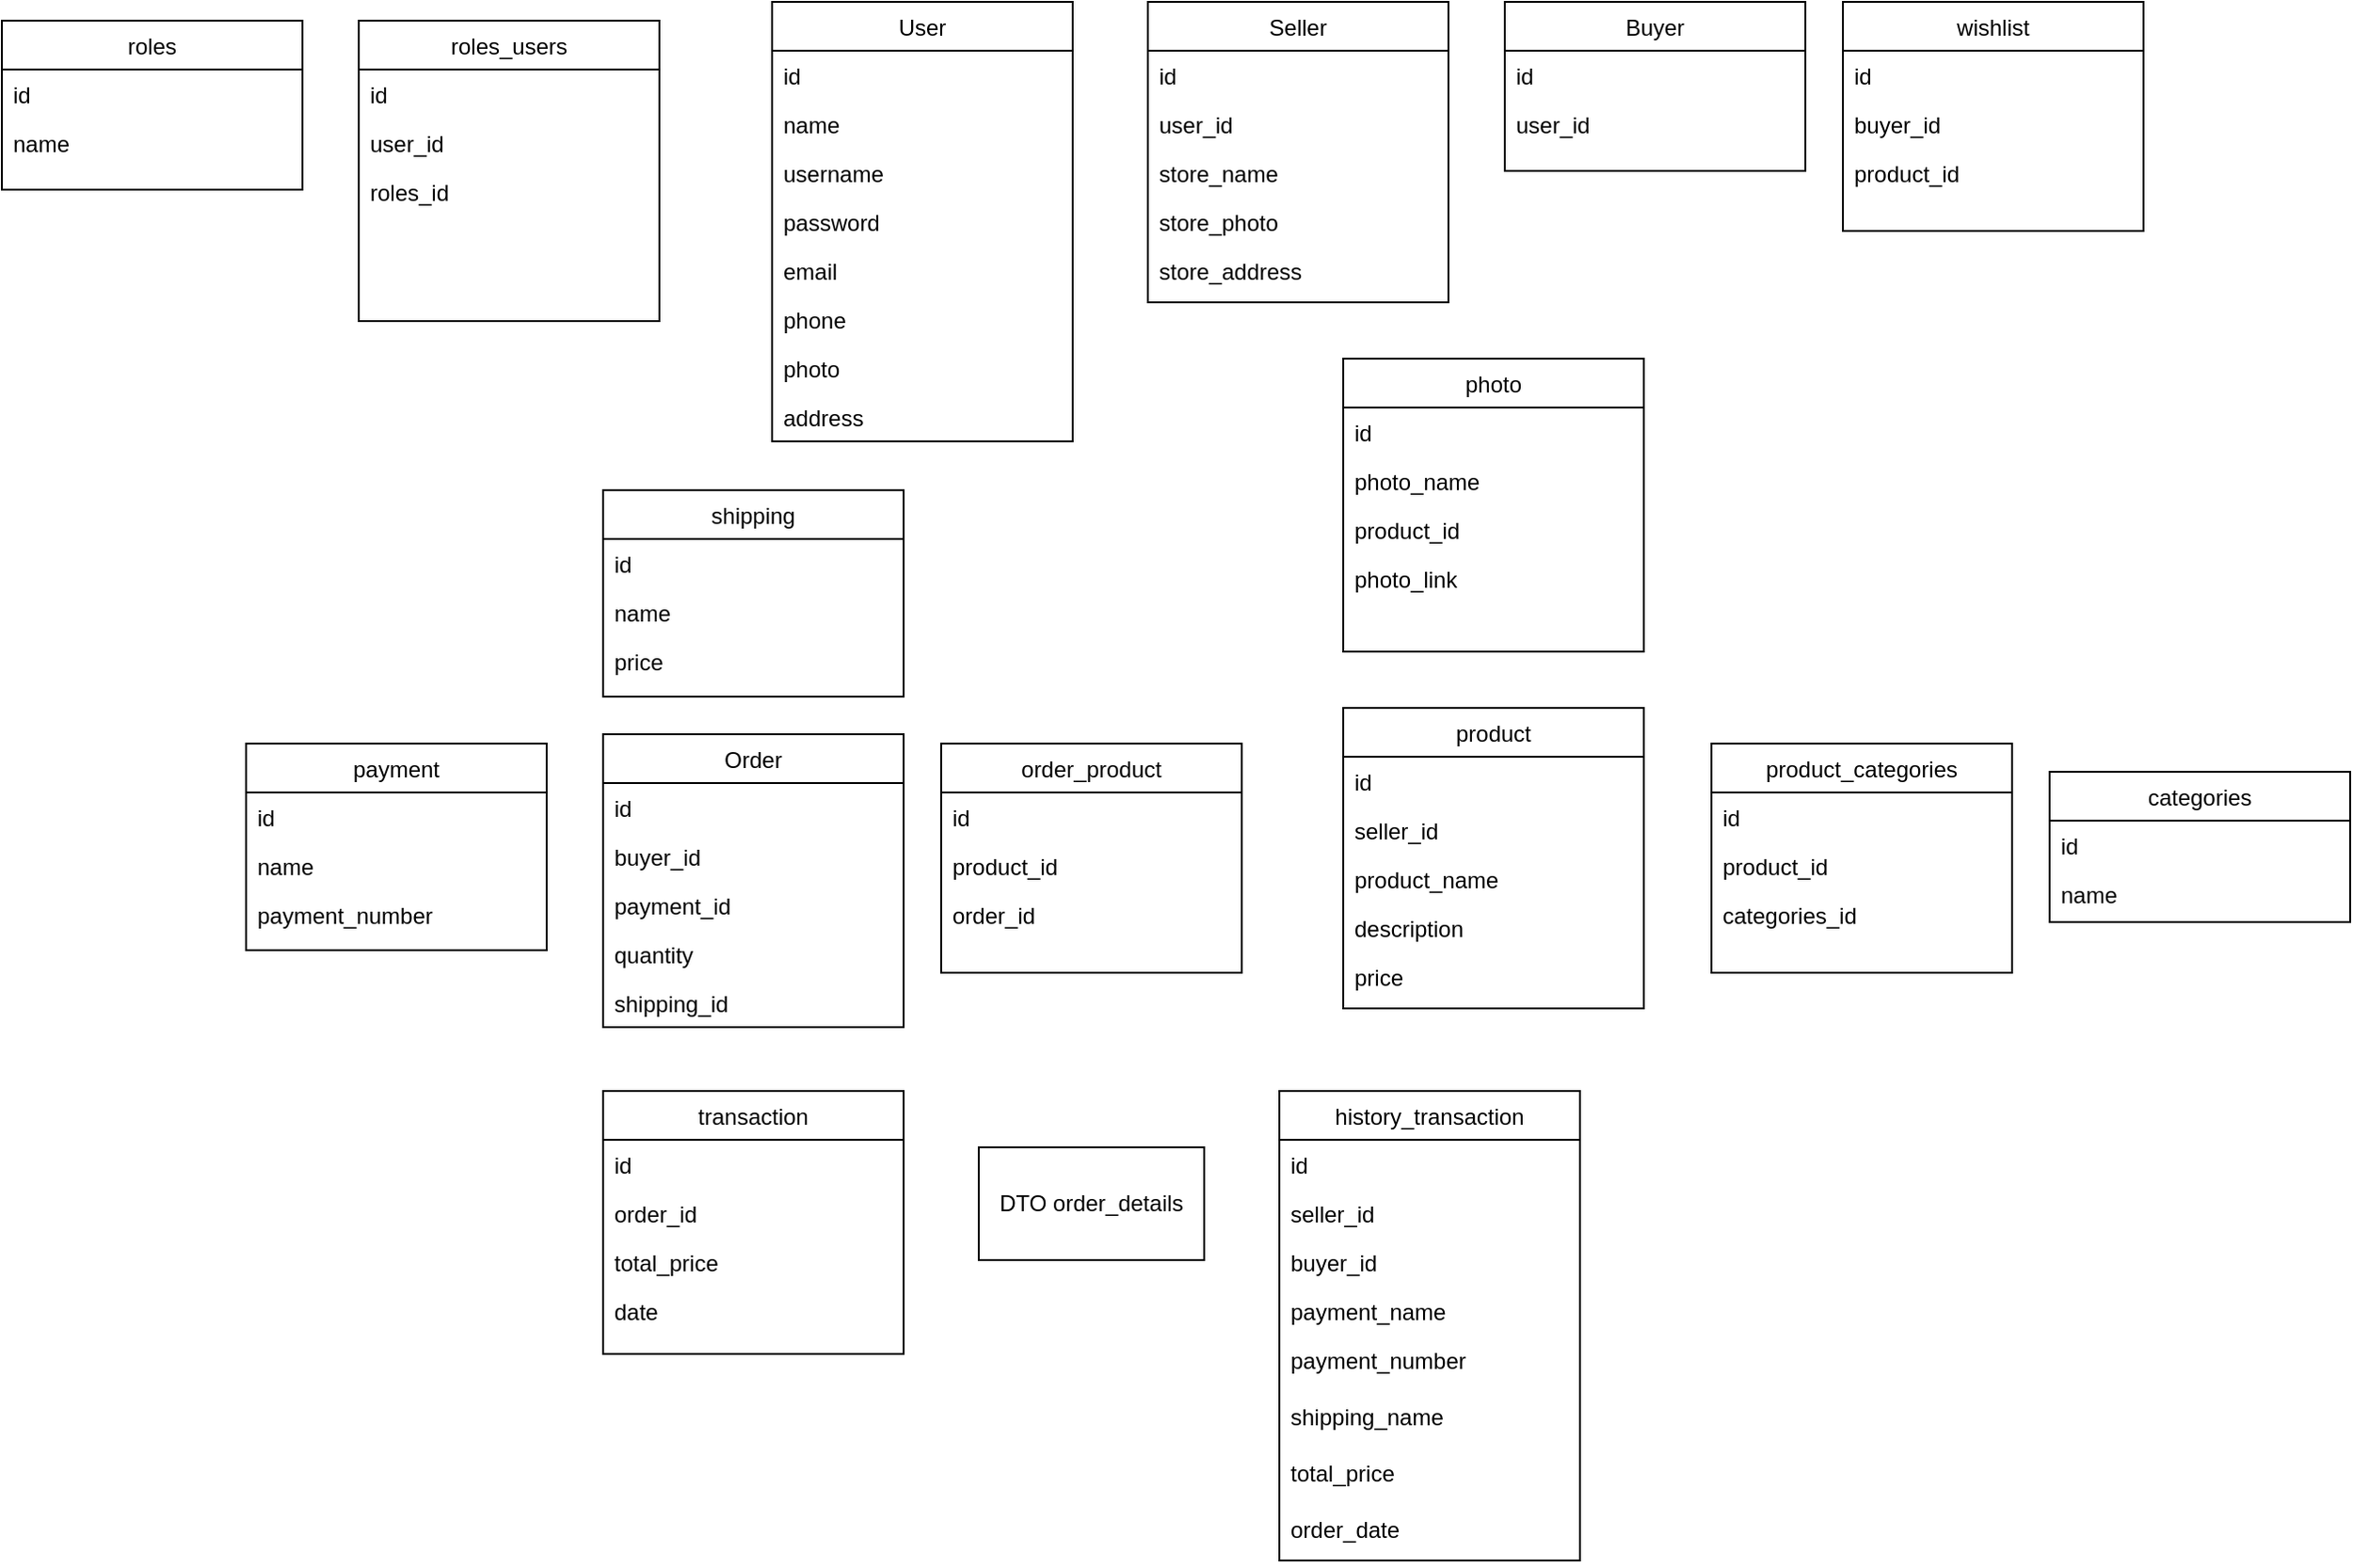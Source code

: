 <mxfile version="20.2.2" type="device"><diagram id="C5RBs43oDa-KdzZeNtuy" name="Page-1"><mxGraphModel dx="2367" dy="703" grid="1" gridSize="10" guides="1" tooltips="1" connect="1" arrows="1" fold="1" page="1" pageScale="1" pageWidth="827" pageHeight="1169" math="0" shadow="0"><root><mxCell id="WIyWlLk6GJQsqaUBKTNV-0"/><mxCell id="WIyWlLk6GJQsqaUBKTNV-1" parent="WIyWlLk6GJQsqaUBKTNV-0"/><mxCell id="UMh3c0vYf5VwS9sEEkAV-169" value="User" style="swimlane;fontStyle=0;align=center;verticalAlign=top;childLayout=stackLayout;horizontal=1;startSize=26;horizontalStack=0;resizeParent=1;resizeLast=0;collapsible=1;marginBottom=0;rounded=0;shadow=0;strokeWidth=1;" vertex="1" parent="WIyWlLk6GJQsqaUBKTNV-1"><mxGeometry x="30" y="30" width="160" height="234" as="geometry"><mxRectangle x="210" y="540" width="160" height="26" as="alternateBounds"/></mxGeometry></mxCell><mxCell id="UMh3c0vYf5VwS9sEEkAV-170" value="id" style="text;align=left;verticalAlign=top;spacingLeft=4;spacingRight=4;overflow=hidden;rotatable=0;points=[[0,0.5],[1,0.5]];portConstraint=eastwest;" vertex="1" parent="UMh3c0vYf5VwS9sEEkAV-169"><mxGeometry y="26" width="160" height="26" as="geometry"/></mxCell><mxCell id="UMh3c0vYf5VwS9sEEkAV-171" value="name" style="text;align=left;verticalAlign=top;spacingLeft=4;spacingRight=4;overflow=hidden;rotatable=0;points=[[0,0.5],[1,0.5]];portConstraint=eastwest;rounded=0;shadow=0;html=0;" vertex="1" parent="UMh3c0vYf5VwS9sEEkAV-169"><mxGeometry y="52" width="160" height="26" as="geometry"/></mxCell><mxCell id="UMh3c0vYf5VwS9sEEkAV-172" value="username" style="text;align=left;verticalAlign=top;spacingLeft=4;spacingRight=4;overflow=hidden;rotatable=0;points=[[0,0.5],[1,0.5]];portConstraint=eastwest;rounded=0;shadow=0;html=0;" vertex="1" parent="UMh3c0vYf5VwS9sEEkAV-169"><mxGeometry y="78" width="160" height="26" as="geometry"/></mxCell><mxCell id="UMh3c0vYf5VwS9sEEkAV-173" value="password" style="text;align=left;verticalAlign=top;spacingLeft=4;spacingRight=4;overflow=hidden;rotatable=0;points=[[0,0.5],[1,0.5]];portConstraint=eastwest;rounded=0;shadow=0;html=0;" vertex="1" parent="UMh3c0vYf5VwS9sEEkAV-169"><mxGeometry y="104" width="160" height="26" as="geometry"/></mxCell><mxCell id="UMh3c0vYf5VwS9sEEkAV-174" value="email" style="text;align=left;verticalAlign=top;spacingLeft=4;spacingRight=4;overflow=hidden;rotatable=0;points=[[0,0.5],[1,0.5]];portConstraint=eastwest;rounded=0;shadow=0;html=0;" vertex="1" parent="UMh3c0vYf5VwS9sEEkAV-169"><mxGeometry y="130" width="160" height="26" as="geometry"/></mxCell><mxCell id="UMh3c0vYf5VwS9sEEkAV-175" value="phone" style="text;align=left;verticalAlign=top;spacingLeft=4;spacingRight=4;overflow=hidden;rotatable=0;points=[[0,0.5],[1,0.5]];portConstraint=eastwest;rounded=0;shadow=0;html=0;" vertex="1" parent="UMh3c0vYf5VwS9sEEkAV-169"><mxGeometry y="156" width="160" height="26" as="geometry"/></mxCell><mxCell id="UMh3c0vYf5VwS9sEEkAV-176" value="photo" style="text;align=left;verticalAlign=top;spacingLeft=4;spacingRight=4;overflow=hidden;rotatable=0;points=[[0,0.5],[1,0.5]];portConstraint=eastwest;rounded=0;shadow=0;html=0;" vertex="1" parent="UMh3c0vYf5VwS9sEEkAV-169"><mxGeometry y="182" width="160" height="26" as="geometry"/></mxCell><mxCell id="UMh3c0vYf5VwS9sEEkAV-177" value="address" style="text;align=left;verticalAlign=top;spacingLeft=4;spacingRight=4;overflow=hidden;rotatable=0;points=[[0,0.5],[1,0.5]];portConstraint=eastwest;rounded=0;shadow=0;html=0;" vertex="1" parent="UMh3c0vYf5VwS9sEEkAV-169"><mxGeometry y="208" width="160" height="26" as="geometry"/></mxCell><mxCell id="UMh3c0vYf5VwS9sEEkAV-178" value="Buyer" style="swimlane;fontStyle=0;align=center;verticalAlign=top;childLayout=stackLayout;horizontal=1;startSize=26;horizontalStack=0;resizeParent=1;resizeLast=0;collapsible=1;marginBottom=0;rounded=0;shadow=0;strokeWidth=1;" vertex="1" parent="WIyWlLk6GJQsqaUBKTNV-1"><mxGeometry x="420" y="30" width="160" height="90" as="geometry"><mxRectangle x="210" y="540" width="160" height="26" as="alternateBounds"/></mxGeometry></mxCell><mxCell id="UMh3c0vYf5VwS9sEEkAV-179" value="id" style="text;align=left;verticalAlign=top;spacingLeft=4;spacingRight=4;overflow=hidden;rotatable=0;points=[[0,0.5],[1,0.5]];portConstraint=eastwest;" vertex="1" parent="UMh3c0vYf5VwS9sEEkAV-178"><mxGeometry y="26" width="160" height="26" as="geometry"/></mxCell><mxCell id="UMh3c0vYf5VwS9sEEkAV-180" value="user_id" style="text;align=left;verticalAlign=top;spacingLeft=4;spacingRight=4;overflow=hidden;rotatable=0;points=[[0,0.5],[1,0.5]];portConstraint=eastwest;rounded=0;shadow=0;html=0;" vertex="1" parent="UMh3c0vYf5VwS9sEEkAV-178"><mxGeometry y="52" width="160" height="26" as="geometry"/></mxCell><mxCell id="UMh3c0vYf5VwS9sEEkAV-181" value="wishlist" style="swimlane;fontStyle=0;align=center;verticalAlign=top;childLayout=stackLayout;horizontal=1;startSize=26;horizontalStack=0;resizeParent=1;resizeLast=0;collapsible=1;marginBottom=0;rounded=0;shadow=0;strokeWidth=1;" vertex="1" parent="WIyWlLk6GJQsqaUBKTNV-1"><mxGeometry x="600" y="30" width="160" height="122" as="geometry"><mxRectangle x="210" y="540" width="160" height="26" as="alternateBounds"/></mxGeometry></mxCell><mxCell id="UMh3c0vYf5VwS9sEEkAV-182" value="id" style="text;align=left;verticalAlign=top;spacingLeft=4;spacingRight=4;overflow=hidden;rotatable=0;points=[[0,0.5],[1,0.5]];portConstraint=eastwest;" vertex="1" parent="UMh3c0vYf5VwS9sEEkAV-181"><mxGeometry y="26" width="160" height="26" as="geometry"/></mxCell><mxCell id="UMh3c0vYf5VwS9sEEkAV-183" value="buyer_id" style="text;align=left;verticalAlign=top;spacingLeft=4;spacingRight=4;overflow=hidden;rotatable=0;points=[[0,0.5],[1,0.5]];portConstraint=eastwest;rounded=0;shadow=0;html=0;" vertex="1" parent="UMh3c0vYf5VwS9sEEkAV-181"><mxGeometry y="52" width="160" height="26" as="geometry"/></mxCell><mxCell id="UMh3c0vYf5VwS9sEEkAV-184" value="product_id" style="text;align=left;verticalAlign=top;spacingLeft=4;spacingRight=4;overflow=hidden;rotatable=0;points=[[0,0.5],[1,0.5]];portConstraint=eastwest;rounded=0;shadow=0;html=0;" vertex="1" parent="UMh3c0vYf5VwS9sEEkAV-181"><mxGeometry y="78" width="160" height="26" as="geometry"/></mxCell><mxCell id="UMh3c0vYf5VwS9sEEkAV-185" value="Seller" style="swimlane;fontStyle=0;align=center;verticalAlign=top;childLayout=stackLayout;horizontal=1;startSize=26;horizontalStack=0;resizeParent=1;resizeLast=0;collapsible=1;marginBottom=0;rounded=0;shadow=0;strokeWidth=1;" vertex="1" parent="WIyWlLk6GJQsqaUBKTNV-1"><mxGeometry x="230" y="30" width="160" height="160" as="geometry"><mxRectangle x="210" y="540" width="160" height="26" as="alternateBounds"/></mxGeometry></mxCell><mxCell id="UMh3c0vYf5VwS9sEEkAV-186" value="id" style="text;align=left;verticalAlign=top;spacingLeft=4;spacingRight=4;overflow=hidden;rotatable=0;points=[[0,0.5],[1,0.5]];portConstraint=eastwest;" vertex="1" parent="UMh3c0vYf5VwS9sEEkAV-185"><mxGeometry y="26" width="160" height="26" as="geometry"/></mxCell><mxCell id="UMh3c0vYf5VwS9sEEkAV-187" value="user_id" style="text;align=left;verticalAlign=top;spacingLeft=4;spacingRight=4;overflow=hidden;rotatable=0;points=[[0,0.5],[1,0.5]];portConstraint=eastwest;rounded=0;shadow=0;html=0;" vertex="1" parent="UMh3c0vYf5VwS9sEEkAV-185"><mxGeometry y="52" width="160" height="26" as="geometry"/></mxCell><mxCell id="UMh3c0vYf5VwS9sEEkAV-188" value="store_name" style="text;align=left;verticalAlign=top;spacingLeft=4;spacingRight=4;overflow=hidden;rotatable=0;points=[[0,0.5],[1,0.5]];portConstraint=eastwest;rounded=0;shadow=0;html=0;" vertex="1" parent="UMh3c0vYf5VwS9sEEkAV-185"><mxGeometry y="78" width="160" height="26" as="geometry"/></mxCell><mxCell id="UMh3c0vYf5VwS9sEEkAV-189" value="store_photo" style="text;align=left;verticalAlign=top;spacingLeft=4;spacingRight=4;overflow=hidden;rotatable=0;points=[[0,0.5],[1,0.5]];portConstraint=eastwest;rounded=0;shadow=0;html=0;" vertex="1" parent="UMh3c0vYf5VwS9sEEkAV-185"><mxGeometry y="104" width="160" height="26" as="geometry"/></mxCell><mxCell id="UMh3c0vYf5VwS9sEEkAV-190" value="store_address" style="text;align=left;verticalAlign=top;spacingLeft=4;spacingRight=4;overflow=hidden;rotatable=0;points=[[0,0.5],[1,0.5]];portConstraint=eastwest;rounded=0;shadow=0;html=0;" vertex="1" parent="UMh3c0vYf5VwS9sEEkAV-185"><mxGeometry y="130" width="160" height="26" as="geometry"/></mxCell><mxCell id="UMh3c0vYf5VwS9sEEkAV-192" value="product" style="swimlane;fontStyle=0;align=center;verticalAlign=top;childLayout=stackLayout;horizontal=1;startSize=26;horizontalStack=0;resizeParent=1;resizeLast=0;collapsible=1;marginBottom=0;rounded=0;shadow=0;strokeWidth=1;" vertex="1" parent="WIyWlLk6GJQsqaUBKTNV-1"><mxGeometry x="334" y="406" width="160" height="160" as="geometry"><mxRectangle x="210" y="540" width="160" height="26" as="alternateBounds"/></mxGeometry></mxCell><mxCell id="UMh3c0vYf5VwS9sEEkAV-193" value="id" style="text;align=left;verticalAlign=top;spacingLeft=4;spacingRight=4;overflow=hidden;rotatable=0;points=[[0,0.5],[1,0.5]];portConstraint=eastwest;rounded=0;shadow=0;html=0;" vertex="1" parent="UMh3c0vYf5VwS9sEEkAV-192"><mxGeometry y="26" width="160" height="26" as="geometry"/></mxCell><mxCell id="UMh3c0vYf5VwS9sEEkAV-194" value="seller_id" style="text;align=left;verticalAlign=top;spacingLeft=4;spacingRight=4;overflow=hidden;rotatable=0;points=[[0,0.5],[1,0.5]];portConstraint=eastwest;rounded=0;shadow=0;html=0;" vertex="1" parent="UMh3c0vYf5VwS9sEEkAV-192"><mxGeometry y="52" width="160" height="26" as="geometry"/></mxCell><mxCell id="UMh3c0vYf5VwS9sEEkAV-195" value="product_name" style="text;align=left;verticalAlign=top;spacingLeft=4;spacingRight=4;overflow=hidden;rotatable=0;points=[[0,0.5],[1,0.5]];portConstraint=eastwest;rounded=0;shadow=0;html=0;" vertex="1" parent="UMh3c0vYf5VwS9sEEkAV-192"><mxGeometry y="78" width="160" height="26" as="geometry"/></mxCell><mxCell id="UMh3c0vYf5VwS9sEEkAV-196" value="description" style="text;align=left;verticalAlign=top;spacingLeft=4;spacingRight=4;overflow=hidden;rotatable=0;points=[[0,0.5],[1,0.5]];portConstraint=eastwest;rounded=0;shadow=0;html=0;" vertex="1" parent="UMh3c0vYf5VwS9sEEkAV-192"><mxGeometry y="104" width="160" height="26" as="geometry"/></mxCell><mxCell id="UMh3c0vYf5VwS9sEEkAV-197" value="price" style="text;align=left;verticalAlign=top;spacingLeft=4;spacingRight=4;overflow=hidden;rotatable=0;points=[[0,0.5],[1,0.5]];portConstraint=eastwest;rounded=0;shadow=0;html=0;" vertex="1" parent="UMh3c0vYf5VwS9sEEkAV-192"><mxGeometry y="130" width="160" height="26" as="geometry"/></mxCell><mxCell id="UMh3c0vYf5VwS9sEEkAV-198" value="categories" style="swimlane;fontStyle=0;align=center;verticalAlign=top;childLayout=stackLayout;horizontal=1;startSize=26;horizontalStack=0;resizeParent=1;resizeLast=0;collapsible=1;marginBottom=0;rounded=0;shadow=0;strokeWidth=1;" vertex="1" parent="WIyWlLk6GJQsqaUBKTNV-1"><mxGeometry x="710" y="440" width="160" height="80" as="geometry"><mxRectangle x="210" y="540" width="160" height="26" as="alternateBounds"/></mxGeometry></mxCell><mxCell id="UMh3c0vYf5VwS9sEEkAV-199" value="id" style="text;align=left;verticalAlign=top;spacingLeft=4;spacingRight=4;overflow=hidden;rotatable=0;points=[[0,0.5],[1,0.5]];portConstraint=eastwest;" vertex="1" parent="UMh3c0vYf5VwS9sEEkAV-198"><mxGeometry y="26" width="160" height="26" as="geometry"/></mxCell><mxCell id="UMh3c0vYf5VwS9sEEkAV-200" value="name" style="text;align=left;verticalAlign=top;spacingLeft=4;spacingRight=4;overflow=hidden;rotatable=0;points=[[0,0.5],[1,0.5]];portConstraint=eastwest;rounded=0;shadow=0;html=0;" vertex="1" parent="UMh3c0vYf5VwS9sEEkAV-198"><mxGeometry y="52" width="160" height="26" as="geometry"/></mxCell><mxCell id="UMh3c0vYf5VwS9sEEkAV-201" value="product_categories" style="swimlane;fontStyle=0;align=center;verticalAlign=top;childLayout=stackLayout;horizontal=1;startSize=26;horizontalStack=0;resizeParent=1;resizeLast=0;collapsible=1;marginBottom=0;rounded=0;shadow=0;strokeWidth=1;" vertex="1" parent="WIyWlLk6GJQsqaUBKTNV-1"><mxGeometry x="530" y="425" width="160" height="122" as="geometry"><mxRectangle x="210" y="540" width="160" height="26" as="alternateBounds"/></mxGeometry></mxCell><mxCell id="UMh3c0vYf5VwS9sEEkAV-202" value="id" style="text;align=left;verticalAlign=top;spacingLeft=4;spacingRight=4;overflow=hidden;rotatable=0;points=[[0,0.5],[1,0.5]];portConstraint=eastwest;" vertex="1" parent="UMh3c0vYf5VwS9sEEkAV-201"><mxGeometry y="26" width="160" height="26" as="geometry"/></mxCell><mxCell id="UMh3c0vYf5VwS9sEEkAV-203" value="product_id" style="text;align=left;verticalAlign=top;spacingLeft=4;spacingRight=4;overflow=hidden;rotatable=0;points=[[0,0.5],[1,0.5]];portConstraint=eastwest;" vertex="1" parent="UMh3c0vYf5VwS9sEEkAV-201"><mxGeometry y="52" width="160" height="26" as="geometry"/></mxCell><mxCell id="UMh3c0vYf5VwS9sEEkAV-204" value="categories_id" style="text;align=left;verticalAlign=top;spacingLeft=4;spacingRight=4;overflow=hidden;rotatable=0;points=[[0,0.5],[1,0.5]];portConstraint=eastwest;rounded=0;shadow=0;html=0;" vertex="1" parent="UMh3c0vYf5VwS9sEEkAV-201"><mxGeometry y="78" width="160" height="26" as="geometry"/></mxCell><mxCell id="UMh3c0vYf5VwS9sEEkAV-205" value="photo" style="swimlane;fontStyle=0;align=center;verticalAlign=top;childLayout=stackLayout;horizontal=1;startSize=26;horizontalStack=0;resizeParent=1;resizeLast=0;collapsible=1;marginBottom=0;rounded=0;shadow=0;strokeWidth=1;" vertex="1" parent="WIyWlLk6GJQsqaUBKTNV-1"><mxGeometry x="334" y="220" width="160" height="156" as="geometry"><mxRectangle x="210" y="540" width="160" height="26" as="alternateBounds"/></mxGeometry></mxCell><mxCell id="UMh3c0vYf5VwS9sEEkAV-206" value="id" style="text;align=left;verticalAlign=top;spacingLeft=4;spacingRight=4;overflow=hidden;rotatable=0;points=[[0,0.5],[1,0.5]];portConstraint=eastwest;rounded=0;shadow=0;html=0;" vertex="1" parent="UMh3c0vYf5VwS9sEEkAV-205"><mxGeometry y="26" width="160" height="26" as="geometry"/></mxCell><mxCell id="UMh3c0vYf5VwS9sEEkAV-209" value="photo_name" style="text;align=left;verticalAlign=top;spacingLeft=4;spacingRight=4;overflow=hidden;rotatable=0;points=[[0,0.5],[1,0.5]];portConstraint=eastwest;rounded=0;shadow=0;html=0;" vertex="1" parent="UMh3c0vYf5VwS9sEEkAV-205"><mxGeometry y="52" width="160" height="26" as="geometry"/></mxCell><mxCell id="UMh3c0vYf5VwS9sEEkAV-208" value="product_id" style="text;align=left;verticalAlign=top;spacingLeft=4;spacingRight=4;overflow=hidden;rotatable=0;points=[[0,0.5],[1,0.5]];portConstraint=eastwest;rounded=0;shadow=0;html=0;" vertex="1" parent="UMh3c0vYf5VwS9sEEkAV-205"><mxGeometry y="78" width="160" height="26" as="geometry"/></mxCell><mxCell id="UMh3c0vYf5VwS9sEEkAV-207" value="photo_link" style="text;align=left;verticalAlign=top;spacingLeft=4;spacingRight=4;overflow=hidden;rotatable=0;points=[[0,0.5],[1,0.5]];portConstraint=eastwest;rounded=0;shadow=0;html=0;" vertex="1" parent="UMh3c0vYf5VwS9sEEkAV-205"><mxGeometry y="104" width="160" height="26" as="geometry"/></mxCell><mxCell id="UMh3c0vYf5VwS9sEEkAV-211" value="Order" style="swimlane;fontStyle=0;align=center;verticalAlign=top;childLayout=stackLayout;horizontal=1;startSize=26;horizontalStack=0;resizeParent=1;resizeLast=0;collapsible=1;marginBottom=0;rounded=0;shadow=0;strokeWidth=1;" vertex="1" parent="WIyWlLk6GJQsqaUBKTNV-1"><mxGeometry x="-60" y="420" width="160" height="156" as="geometry"><mxRectangle x="210" y="540" width="160" height="26" as="alternateBounds"/></mxGeometry></mxCell><mxCell id="UMh3c0vYf5VwS9sEEkAV-212" value="id" style="text;align=left;verticalAlign=top;spacingLeft=4;spacingRight=4;overflow=hidden;rotatable=0;points=[[0,0.5],[1,0.5]];portConstraint=eastwest;rounded=0;shadow=0;html=0;" vertex="1" parent="UMh3c0vYf5VwS9sEEkAV-211"><mxGeometry y="26" width="160" height="26" as="geometry"/></mxCell><mxCell id="UMh3c0vYf5VwS9sEEkAV-213" value="buyer_id" style="text;align=left;verticalAlign=top;spacingLeft=4;spacingRight=4;overflow=hidden;rotatable=0;points=[[0,0.5],[1,0.5]];portConstraint=eastwest;rounded=0;shadow=0;html=0;" vertex="1" parent="UMh3c0vYf5VwS9sEEkAV-211"><mxGeometry y="52" width="160" height="26" as="geometry"/></mxCell><mxCell id="UMh3c0vYf5VwS9sEEkAV-214" value="payment_id" style="text;align=left;verticalAlign=top;spacingLeft=4;spacingRight=4;overflow=hidden;rotatable=0;points=[[0,0.5],[1,0.5]];portConstraint=eastwest;rounded=0;shadow=0;html=0;" vertex="1" parent="UMh3c0vYf5VwS9sEEkAV-211"><mxGeometry y="78" width="160" height="26" as="geometry"/></mxCell><mxCell id="UMh3c0vYf5VwS9sEEkAV-248" value="quantity" style="text;align=left;verticalAlign=top;spacingLeft=4;spacingRight=4;overflow=hidden;rotatable=0;points=[[0,0.5],[1,0.5]];portConstraint=eastwest;rounded=0;shadow=0;html=0;" vertex="1" parent="UMh3c0vYf5VwS9sEEkAV-211"><mxGeometry y="104" width="160" height="26" as="geometry"/></mxCell><mxCell id="UMh3c0vYf5VwS9sEEkAV-215" value="shipping_id" style="text;align=left;verticalAlign=top;spacingLeft=4;spacingRight=4;overflow=hidden;rotatable=0;points=[[0,0.5],[1,0.5]];portConstraint=eastwest;rounded=0;shadow=0;html=0;" vertex="1" parent="UMh3c0vYf5VwS9sEEkAV-211"><mxGeometry y="130" width="160" height="26" as="geometry"/></mxCell><mxCell id="UMh3c0vYf5VwS9sEEkAV-217" value="order_product" style="swimlane;fontStyle=0;align=center;verticalAlign=top;childLayout=stackLayout;horizontal=1;startSize=26;horizontalStack=0;resizeParent=1;resizeLast=0;collapsible=1;marginBottom=0;rounded=0;shadow=0;strokeWidth=1;" vertex="1" parent="WIyWlLk6GJQsqaUBKTNV-1"><mxGeometry x="120" y="425" width="160" height="122" as="geometry"><mxRectangle x="210" y="540" width="160" height="26" as="alternateBounds"/></mxGeometry></mxCell><mxCell id="UMh3c0vYf5VwS9sEEkAV-218" value="id" style="text;align=left;verticalAlign=top;spacingLeft=4;spacingRight=4;overflow=hidden;rotatable=0;points=[[0,0.5],[1,0.5]];portConstraint=eastwest;" vertex="1" parent="UMh3c0vYf5VwS9sEEkAV-217"><mxGeometry y="26" width="160" height="26" as="geometry"/></mxCell><mxCell id="UMh3c0vYf5VwS9sEEkAV-219" value="product_id" style="text;align=left;verticalAlign=top;spacingLeft=4;spacingRight=4;overflow=hidden;rotatable=0;points=[[0,0.5],[1,0.5]];portConstraint=eastwest;" vertex="1" parent="UMh3c0vYf5VwS9sEEkAV-217"><mxGeometry y="52" width="160" height="26" as="geometry"/></mxCell><mxCell id="UMh3c0vYf5VwS9sEEkAV-220" value="order_id" style="text;align=left;verticalAlign=top;spacingLeft=4;spacingRight=4;overflow=hidden;rotatable=0;points=[[0,0.5],[1,0.5]];portConstraint=eastwest;rounded=0;shadow=0;html=0;" vertex="1" parent="UMh3c0vYf5VwS9sEEkAV-217"><mxGeometry y="78" width="160" height="26" as="geometry"/></mxCell><mxCell id="UMh3c0vYf5VwS9sEEkAV-221" value="payment" style="swimlane;fontStyle=0;align=center;verticalAlign=top;childLayout=stackLayout;horizontal=1;startSize=26;horizontalStack=0;resizeParent=1;resizeLast=0;collapsible=1;marginBottom=0;rounded=0;shadow=0;strokeWidth=1;" vertex="1" parent="WIyWlLk6GJQsqaUBKTNV-1"><mxGeometry x="-250" y="425" width="160" height="110" as="geometry"><mxRectangle x="210" y="540" width="160" height="26" as="alternateBounds"/></mxGeometry></mxCell><mxCell id="UMh3c0vYf5VwS9sEEkAV-222" value="id" style="text;align=left;verticalAlign=top;spacingLeft=4;spacingRight=4;overflow=hidden;rotatable=0;points=[[0,0.5],[1,0.5]];portConstraint=eastwest;rounded=0;shadow=0;html=0;" vertex="1" parent="UMh3c0vYf5VwS9sEEkAV-221"><mxGeometry y="26" width="160" height="26" as="geometry"/></mxCell><mxCell id="UMh3c0vYf5VwS9sEEkAV-223" value="name" style="text;align=left;verticalAlign=top;spacingLeft=4;spacingRight=4;overflow=hidden;rotatable=0;points=[[0,0.5],[1,0.5]];portConstraint=eastwest;rounded=0;shadow=0;html=0;" vertex="1" parent="UMh3c0vYf5VwS9sEEkAV-221"><mxGeometry y="52" width="160" height="26" as="geometry"/></mxCell><mxCell id="UMh3c0vYf5VwS9sEEkAV-224" value="payment_number" style="text;align=left;verticalAlign=top;spacingLeft=4;spacingRight=4;overflow=hidden;rotatable=0;points=[[0,0.5],[1,0.5]];portConstraint=eastwest;rounded=0;shadow=0;html=0;" vertex="1" parent="UMh3c0vYf5VwS9sEEkAV-221"><mxGeometry y="78" width="160" height="26" as="geometry"/></mxCell><mxCell id="UMh3c0vYf5VwS9sEEkAV-225" value="shipping" style="swimlane;fontStyle=0;align=center;verticalAlign=top;childLayout=stackLayout;horizontal=1;startSize=26;horizontalStack=0;resizeParent=1;resizeLast=0;collapsible=1;marginBottom=0;rounded=0;shadow=0;strokeWidth=1;" vertex="1" parent="WIyWlLk6GJQsqaUBKTNV-1"><mxGeometry x="-60" y="290" width="160" height="110" as="geometry"><mxRectangle x="210" y="540" width="160" height="26" as="alternateBounds"/></mxGeometry></mxCell><mxCell id="UMh3c0vYf5VwS9sEEkAV-226" value="id" style="text;align=left;verticalAlign=top;spacingLeft=4;spacingRight=4;overflow=hidden;rotatable=0;points=[[0,0.5],[1,0.5]];portConstraint=eastwest;rounded=0;shadow=0;html=0;" vertex="1" parent="UMh3c0vYf5VwS9sEEkAV-225"><mxGeometry y="26" width="160" height="26" as="geometry"/></mxCell><mxCell id="UMh3c0vYf5VwS9sEEkAV-227" value="name" style="text;align=left;verticalAlign=top;spacingLeft=4;spacingRight=4;overflow=hidden;rotatable=0;points=[[0,0.5],[1,0.5]];portConstraint=eastwest;rounded=0;shadow=0;html=0;" vertex="1" parent="UMh3c0vYf5VwS9sEEkAV-225"><mxGeometry y="52" width="160" height="26" as="geometry"/></mxCell><mxCell id="UMh3c0vYf5VwS9sEEkAV-228" value="price" style="text;align=left;verticalAlign=top;spacingLeft=4;spacingRight=4;overflow=hidden;rotatable=0;points=[[0,0.5],[1,0.5]];portConstraint=eastwest;rounded=0;shadow=0;html=0;" vertex="1" parent="UMh3c0vYf5VwS9sEEkAV-225"><mxGeometry y="78" width="160" height="26" as="geometry"/></mxCell><mxCell id="UMh3c0vYf5VwS9sEEkAV-229" value="transaction" style="swimlane;fontStyle=0;align=center;verticalAlign=top;childLayout=stackLayout;horizontal=1;startSize=26;horizontalStack=0;resizeParent=1;resizeLast=0;collapsible=1;marginBottom=0;rounded=0;shadow=0;strokeWidth=1;" vertex="1" parent="WIyWlLk6GJQsqaUBKTNV-1"><mxGeometry x="-60" y="610" width="160" height="140" as="geometry"><mxRectangle x="210" y="540" width="160" height="26" as="alternateBounds"/></mxGeometry></mxCell><mxCell id="UMh3c0vYf5VwS9sEEkAV-230" value="id" style="text;align=left;verticalAlign=top;spacingLeft=4;spacingRight=4;overflow=hidden;rotatable=0;points=[[0,0.5],[1,0.5]];portConstraint=eastwest;rounded=0;shadow=0;html=0;" vertex="1" parent="UMh3c0vYf5VwS9sEEkAV-229"><mxGeometry y="26" width="160" height="26" as="geometry"/></mxCell><mxCell id="UMh3c0vYf5VwS9sEEkAV-231" value="order_id" style="text;align=left;verticalAlign=top;spacingLeft=4;spacingRight=4;overflow=hidden;rotatable=0;points=[[0,0.5],[1,0.5]];portConstraint=eastwest;rounded=0;shadow=0;html=0;" vertex="1" parent="UMh3c0vYf5VwS9sEEkAV-229"><mxGeometry y="52" width="160" height="26" as="geometry"/></mxCell><mxCell id="UMh3c0vYf5VwS9sEEkAV-232" value="total_price" style="text;align=left;verticalAlign=top;spacingLeft=4;spacingRight=4;overflow=hidden;rotatable=0;points=[[0,0.5],[1,0.5]];portConstraint=eastwest;rounded=0;shadow=0;html=0;" vertex="1" parent="UMh3c0vYf5VwS9sEEkAV-229"><mxGeometry y="78" width="160" height="26" as="geometry"/></mxCell><mxCell id="UMh3c0vYf5VwS9sEEkAV-233" value="date" style="text;align=left;verticalAlign=top;spacingLeft=4;spacingRight=4;overflow=hidden;rotatable=0;points=[[0,0.5],[1,0.5]];portConstraint=eastwest;rounded=0;shadow=0;html=0;" vertex="1" parent="UMh3c0vYf5VwS9sEEkAV-229"><mxGeometry y="104" width="160" height="26" as="geometry"/></mxCell><mxCell id="UMh3c0vYf5VwS9sEEkAV-235" value="history_transaction" style="swimlane;fontStyle=0;align=center;verticalAlign=top;childLayout=stackLayout;horizontal=1;startSize=26;horizontalStack=0;resizeParent=1;resizeLast=0;collapsible=1;marginBottom=0;rounded=0;shadow=0;strokeWidth=1;" vertex="1" parent="WIyWlLk6GJQsqaUBKTNV-1"><mxGeometry x="300" y="610" width="160" height="250" as="geometry"><mxRectangle x="210" y="540" width="160" height="26" as="alternateBounds"/></mxGeometry></mxCell><mxCell id="UMh3c0vYf5VwS9sEEkAV-236" value="id" style="text;align=left;verticalAlign=top;spacingLeft=4;spacingRight=4;overflow=hidden;rotatable=0;points=[[0,0.5],[1,0.5]];portConstraint=eastwest;rounded=0;shadow=0;html=0;" vertex="1" parent="UMh3c0vYf5VwS9sEEkAV-235"><mxGeometry y="26" width="160" height="26" as="geometry"/></mxCell><mxCell id="UMh3c0vYf5VwS9sEEkAV-237" value="seller_id" style="text;align=left;verticalAlign=top;spacingLeft=4;spacingRight=4;overflow=hidden;rotatable=0;points=[[0,0.5],[1,0.5]];portConstraint=eastwest;rounded=0;shadow=0;html=0;" vertex="1" parent="UMh3c0vYf5VwS9sEEkAV-235"><mxGeometry y="52" width="160" height="26" as="geometry"/></mxCell><mxCell id="UMh3c0vYf5VwS9sEEkAV-238" value="buyer_id" style="text;align=left;verticalAlign=top;spacingLeft=4;spacingRight=4;overflow=hidden;rotatable=0;points=[[0,0.5],[1,0.5]];portConstraint=eastwest;rounded=0;shadow=0;html=0;" vertex="1" parent="UMh3c0vYf5VwS9sEEkAV-235"><mxGeometry y="78" width="160" height="26" as="geometry"/></mxCell><mxCell id="UMh3c0vYf5VwS9sEEkAV-239" value="payment_name&#10;" style="text;align=left;verticalAlign=top;spacingLeft=4;spacingRight=4;overflow=hidden;rotatable=0;points=[[0,0.5],[1,0.5]];portConstraint=eastwest;rounded=0;shadow=0;html=0;" vertex="1" parent="UMh3c0vYf5VwS9sEEkAV-235"><mxGeometry y="104" width="160" height="26" as="geometry"/></mxCell><mxCell id="UMh3c0vYf5VwS9sEEkAV-240" value="payment_number" style="text;align=left;verticalAlign=top;spacingLeft=4;spacingRight=4;overflow=hidden;rotatable=0;points=[[0,0.5],[1,0.5]];portConstraint=eastwest;rounded=0;shadow=0;html=0;" vertex="1" parent="UMh3c0vYf5VwS9sEEkAV-235"><mxGeometry y="130" width="160" height="30" as="geometry"/></mxCell><mxCell id="UMh3c0vYf5VwS9sEEkAV-241" value="shipping_name" style="text;align=left;verticalAlign=top;spacingLeft=4;spacingRight=4;overflow=hidden;rotatable=0;points=[[0,0.5],[1,0.5]];portConstraint=eastwest;rounded=0;shadow=0;html=0;" vertex="1" parent="UMh3c0vYf5VwS9sEEkAV-235"><mxGeometry y="160" width="160" height="30" as="geometry"/></mxCell><mxCell id="UMh3c0vYf5VwS9sEEkAV-242" value="total_price" style="text;align=left;verticalAlign=top;spacingLeft=4;spacingRight=4;overflow=hidden;rotatable=0;points=[[0,0.5],[1,0.5]];portConstraint=eastwest;rounded=0;shadow=0;html=0;" vertex="1" parent="UMh3c0vYf5VwS9sEEkAV-235"><mxGeometry y="190" width="160" height="30" as="geometry"/></mxCell><mxCell id="UMh3c0vYf5VwS9sEEkAV-243" value="order_date" style="text;align=left;verticalAlign=top;spacingLeft=4;spacingRight=4;overflow=hidden;rotatable=0;points=[[0,0.5],[1,0.5]];portConstraint=eastwest;rounded=0;shadow=0;html=0;" vertex="1" parent="UMh3c0vYf5VwS9sEEkAV-235"><mxGeometry y="220" width="160" height="30" as="geometry"/></mxCell><mxCell id="UMh3c0vYf5VwS9sEEkAV-244" value="DTO order_details" style="whiteSpace=wrap;html=1;" vertex="1" parent="WIyWlLk6GJQsqaUBKTNV-1"><mxGeometry x="140" y="640" width="120" height="60" as="geometry"/></mxCell><mxCell id="UMh3c0vYf5VwS9sEEkAV-271" value="roles" style="swimlane;fontStyle=0;align=center;verticalAlign=top;childLayout=stackLayout;horizontal=1;startSize=26;horizontalStack=0;resizeParent=1;resizeLast=0;collapsible=1;marginBottom=0;rounded=0;shadow=0;strokeWidth=1;" vertex="1" parent="WIyWlLk6GJQsqaUBKTNV-1"><mxGeometry x="-380" y="40" width="160" height="90" as="geometry"><mxRectangle x="210" y="540" width="160" height="26" as="alternateBounds"/></mxGeometry></mxCell><mxCell id="UMh3c0vYf5VwS9sEEkAV-272" value="id" style="text;align=left;verticalAlign=top;spacingLeft=4;spacingRight=4;overflow=hidden;rotatable=0;points=[[0,0.5],[1,0.5]];portConstraint=eastwest;" vertex="1" parent="UMh3c0vYf5VwS9sEEkAV-271"><mxGeometry y="26" width="160" height="26" as="geometry"/></mxCell><mxCell id="UMh3c0vYf5VwS9sEEkAV-273" value="name" style="text;align=left;verticalAlign=top;spacingLeft=4;spacingRight=4;overflow=hidden;rotatable=0;points=[[0,0.5],[1,0.5]];portConstraint=eastwest;rounded=0;shadow=0;html=0;" vertex="1" parent="UMh3c0vYf5VwS9sEEkAV-271"><mxGeometry y="52" width="160" height="26" as="geometry"/></mxCell><mxCell id="UMh3c0vYf5VwS9sEEkAV-277" value="roles_users" style="swimlane;fontStyle=0;align=center;verticalAlign=top;childLayout=stackLayout;horizontal=1;startSize=26;horizontalStack=0;resizeParent=1;resizeLast=0;collapsible=1;marginBottom=0;rounded=0;shadow=0;strokeWidth=1;" vertex="1" parent="WIyWlLk6GJQsqaUBKTNV-1"><mxGeometry x="-190" y="40" width="160" height="160" as="geometry"><mxRectangle x="210" y="540" width="160" height="26" as="alternateBounds"/></mxGeometry></mxCell><mxCell id="UMh3c0vYf5VwS9sEEkAV-278" value="id" style="text;align=left;verticalAlign=top;spacingLeft=4;spacingRight=4;overflow=hidden;rotatable=0;points=[[0,0.5],[1,0.5]];portConstraint=eastwest;" vertex="1" parent="UMh3c0vYf5VwS9sEEkAV-277"><mxGeometry y="26" width="160" height="26" as="geometry"/></mxCell><mxCell id="UMh3c0vYf5VwS9sEEkAV-279" value="user_id" style="text;align=left;verticalAlign=top;spacingLeft=4;spacingRight=4;overflow=hidden;rotatable=0;points=[[0,0.5],[1,0.5]];portConstraint=eastwest;rounded=0;shadow=0;html=0;" vertex="1" parent="UMh3c0vYf5VwS9sEEkAV-277"><mxGeometry y="52" width="160" height="26" as="geometry"/></mxCell><mxCell id="UMh3c0vYf5VwS9sEEkAV-283" value="roles_id" style="text;align=left;verticalAlign=top;spacingLeft=4;spacingRight=4;overflow=hidden;rotatable=0;points=[[0,0.5],[1,0.5]];portConstraint=eastwest;rounded=0;shadow=0;html=0;" vertex="1" parent="UMh3c0vYf5VwS9sEEkAV-277"><mxGeometry y="78" width="160" height="26" as="geometry"/></mxCell></root></mxGraphModel></diagram></mxfile>